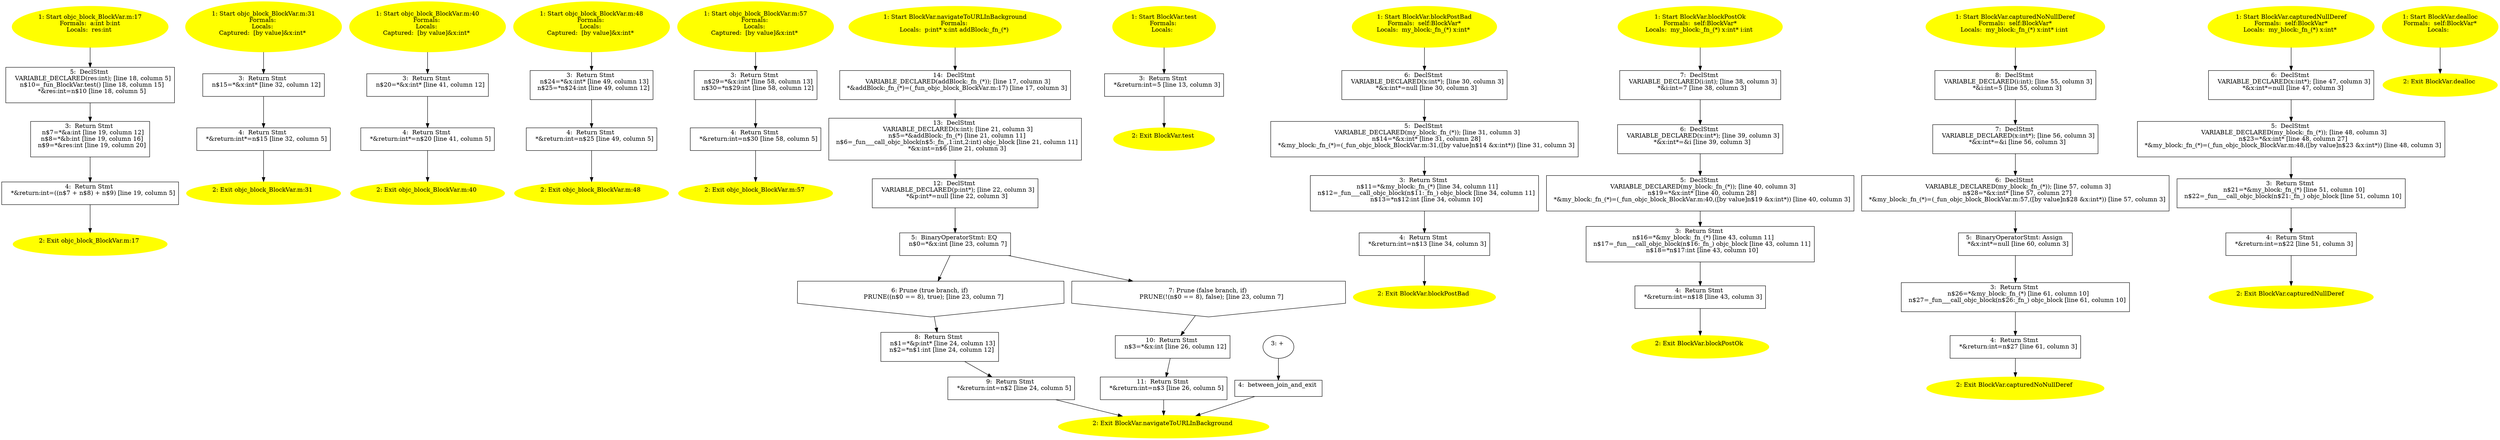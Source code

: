 /* @generated */
digraph cfg {
"objc_block_BlockVar.m:17_93ad5656.0add90873414adf7_1" [label="1: Start objc_block_BlockVar.m:17\nFormals:  a:int b:int\nLocals:  res:int \n  " color=yellow style=filled]
	

	 "objc_block_BlockVar.m:17_93ad5656.0add90873414adf7_1" -> "objc_block_BlockVar.m:17_93ad5656.0add90873414adf7_5" ;
"objc_block_BlockVar.m:17_93ad5656.0add90873414adf7_2" [label="2: Exit objc_block_BlockVar.m:17 \n  " color=yellow style=filled]
	

"objc_block_BlockVar.m:17_93ad5656.0add90873414adf7_3" [label="3:  Return Stmt \n   n$7=*&a:int [line 19, column 12]\n  n$8=*&b:int [line 19, column 16]\n  n$9=*&res:int [line 19, column 20]\n " shape="box"]
	

	 "objc_block_BlockVar.m:17_93ad5656.0add90873414adf7_3" -> "objc_block_BlockVar.m:17_93ad5656.0add90873414adf7_4" ;
"objc_block_BlockVar.m:17_93ad5656.0add90873414adf7_4" [label="4:  Return Stmt \n   *&return:int=((n$7 + n$8) + n$9) [line 19, column 5]\n " shape="box"]
	

	 "objc_block_BlockVar.m:17_93ad5656.0add90873414adf7_4" -> "objc_block_BlockVar.m:17_93ad5656.0add90873414adf7_2" ;
"objc_block_BlockVar.m:17_93ad5656.0add90873414adf7_5" [label="5:  DeclStmt \n   VARIABLE_DECLARED(res:int); [line 18, column 5]\n  n$10=_fun_BlockVar.test() [line 18, column 15]\n  *&res:int=n$10 [line 18, column 5]\n " shape="box"]
	

	 "objc_block_BlockVar.m:17_93ad5656.0add90873414adf7_5" -> "objc_block_BlockVar.m:17_93ad5656.0add90873414adf7_3" ;
"objc_block_BlockVar.m:31_872ed0d1.e2ed66273e9a08c3_1" [label="1: Start objc_block_BlockVar.m:31\nFormals: \nLocals: \nCaptured:  [by value]&x:int* \n  " color=yellow style=filled]
	

	 "objc_block_BlockVar.m:31_872ed0d1.e2ed66273e9a08c3_1" -> "objc_block_BlockVar.m:31_872ed0d1.e2ed66273e9a08c3_3" ;
"objc_block_BlockVar.m:31_872ed0d1.e2ed66273e9a08c3_2" [label="2: Exit objc_block_BlockVar.m:31 \n  " color=yellow style=filled]
	

"objc_block_BlockVar.m:31_872ed0d1.e2ed66273e9a08c3_3" [label="3:  Return Stmt \n   n$15=*&x:int* [line 32, column 12]\n " shape="box"]
	

	 "objc_block_BlockVar.m:31_872ed0d1.e2ed66273e9a08c3_3" -> "objc_block_BlockVar.m:31_872ed0d1.e2ed66273e9a08c3_4" ;
"objc_block_BlockVar.m:31_872ed0d1.e2ed66273e9a08c3_4" [label="4:  Return Stmt \n   *&return:int*=n$15 [line 32, column 5]\n " shape="box"]
	

	 "objc_block_BlockVar.m:31_872ed0d1.e2ed66273e9a08c3_4" -> "objc_block_BlockVar.m:31_872ed0d1.e2ed66273e9a08c3_2" ;
"objc_block_BlockVar.m:40_97ffacd5.be5a8ffd23568198_1" [label="1: Start objc_block_BlockVar.m:40\nFormals: \nLocals: \nCaptured:  [by value]&x:int* \n  " color=yellow style=filled]
	

	 "objc_block_BlockVar.m:40_97ffacd5.be5a8ffd23568198_1" -> "objc_block_BlockVar.m:40_97ffacd5.be5a8ffd23568198_3" ;
"objc_block_BlockVar.m:40_97ffacd5.be5a8ffd23568198_2" [label="2: Exit objc_block_BlockVar.m:40 \n  " color=yellow style=filled]
	

"objc_block_BlockVar.m:40_97ffacd5.be5a8ffd23568198_3" [label="3:  Return Stmt \n   n$20=*&x:int* [line 41, column 12]\n " shape="box"]
	

	 "objc_block_BlockVar.m:40_97ffacd5.be5a8ffd23568198_3" -> "objc_block_BlockVar.m:40_97ffacd5.be5a8ffd23568198_4" ;
"objc_block_BlockVar.m:40_97ffacd5.be5a8ffd23568198_4" [label="4:  Return Stmt \n   *&return:int*=n$20 [line 41, column 5]\n " shape="box"]
	

	 "objc_block_BlockVar.m:40_97ffacd5.be5a8ffd23568198_4" -> "objc_block_BlockVar.m:40_97ffacd5.be5a8ffd23568198_2" ;
"objc_block_BlockVar.m:48_283e6dc2.92438ab0fcea67b3_1" [label="1: Start objc_block_BlockVar.m:48\nFormals: \nLocals: \nCaptured:  [by value]&x:int* \n  " color=yellow style=filled]
	

	 "objc_block_BlockVar.m:48_283e6dc2.92438ab0fcea67b3_1" -> "objc_block_BlockVar.m:48_283e6dc2.92438ab0fcea67b3_3" ;
"objc_block_BlockVar.m:48_283e6dc2.92438ab0fcea67b3_2" [label="2: Exit objc_block_BlockVar.m:48 \n  " color=yellow style=filled]
	

"objc_block_BlockVar.m:48_283e6dc2.92438ab0fcea67b3_3" [label="3:  Return Stmt \n   n$24=*&x:int* [line 49, column 13]\n  n$25=*n$24:int [line 49, column 12]\n " shape="box"]
	

	 "objc_block_BlockVar.m:48_283e6dc2.92438ab0fcea67b3_3" -> "objc_block_BlockVar.m:48_283e6dc2.92438ab0fcea67b3_4" ;
"objc_block_BlockVar.m:48_283e6dc2.92438ab0fcea67b3_4" [label="4:  Return Stmt \n   *&return:int=n$25 [line 49, column 5]\n " shape="box"]
	

	 "objc_block_BlockVar.m:48_283e6dc2.92438ab0fcea67b3_4" -> "objc_block_BlockVar.m:48_283e6dc2.92438ab0fcea67b3_2" ;
"objc_block_BlockVar.m:57_99feb6f8.88ceda83a8e9bda1_1" [label="1: Start objc_block_BlockVar.m:57\nFormals: \nLocals: \nCaptured:  [by value]&x:int* \n  " color=yellow style=filled]
	

	 "objc_block_BlockVar.m:57_99feb6f8.88ceda83a8e9bda1_1" -> "objc_block_BlockVar.m:57_99feb6f8.88ceda83a8e9bda1_3" ;
"objc_block_BlockVar.m:57_99feb6f8.88ceda83a8e9bda1_2" [label="2: Exit objc_block_BlockVar.m:57 \n  " color=yellow style=filled]
	

"objc_block_BlockVar.m:57_99feb6f8.88ceda83a8e9bda1_3" [label="3:  Return Stmt \n   n$29=*&x:int* [line 58, column 13]\n  n$30=*n$29:int [line 58, column 12]\n " shape="box"]
	

	 "objc_block_BlockVar.m:57_99feb6f8.88ceda83a8e9bda1_3" -> "objc_block_BlockVar.m:57_99feb6f8.88ceda83a8e9bda1_4" ;
"objc_block_BlockVar.m:57_99feb6f8.88ceda83a8e9bda1_4" [label="4:  Return Stmt \n   *&return:int=n$30 [line 58, column 5]\n " shape="box"]
	

	 "objc_block_BlockVar.m:57_99feb6f8.88ceda83a8e9bda1_4" -> "objc_block_BlockVar.m:57_99feb6f8.88ceda83a8e9bda1_2" ;
"navigateToURLInBackground#BlockVa.8013af6ffddfbf14_1" [label="1: Start BlockVar.navigateToURLInBackground\nFormals: \nLocals:  p:int* x:int addBlock:_fn_(*) \n  " color=yellow style=filled]
	

	 "navigateToURLInBackground#BlockVa.8013af6ffddfbf14_1" -> "navigateToURLInBackground#BlockVa.8013af6ffddfbf14_14" ;
"navigateToURLInBackground#BlockVa.8013af6ffddfbf14_2" [label="2: Exit BlockVar.navigateToURLInBackground \n  " color=yellow style=filled]
	

"navigateToURLInBackground#BlockVa.8013af6ffddfbf14_3" [label="3: + \n  " ]
	

	 "navigateToURLInBackground#BlockVa.8013af6ffddfbf14_3" -> "navigateToURLInBackground#BlockVa.8013af6ffddfbf14_4" ;
"navigateToURLInBackground#BlockVa.8013af6ffddfbf14_4" [label="4:  between_join_and_exit \n  " shape="box"]
	

	 "navigateToURLInBackground#BlockVa.8013af6ffddfbf14_4" -> "navigateToURLInBackground#BlockVa.8013af6ffddfbf14_2" ;
"navigateToURLInBackground#BlockVa.8013af6ffddfbf14_5" [label="5:  BinaryOperatorStmt: EQ \n   n$0=*&x:int [line 23, column 7]\n " shape="box"]
	

	 "navigateToURLInBackground#BlockVa.8013af6ffddfbf14_5" -> "navigateToURLInBackground#BlockVa.8013af6ffddfbf14_6" ;
	 "navigateToURLInBackground#BlockVa.8013af6ffddfbf14_5" -> "navigateToURLInBackground#BlockVa.8013af6ffddfbf14_7" ;
"navigateToURLInBackground#BlockVa.8013af6ffddfbf14_6" [label="6: Prune (true branch, if) \n   PRUNE((n$0 == 8), true); [line 23, column 7]\n " shape="invhouse"]
	

	 "navigateToURLInBackground#BlockVa.8013af6ffddfbf14_6" -> "navigateToURLInBackground#BlockVa.8013af6ffddfbf14_8" ;
"navigateToURLInBackground#BlockVa.8013af6ffddfbf14_7" [label="7: Prune (false branch, if) \n   PRUNE(!(n$0 == 8), false); [line 23, column 7]\n " shape="invhouse"]
	

	 "navigateToURLInBackground#BlockVa.8013af6ffddfbf14_7" -> "navigateToURLInBackground#BlockVa.8013af6ffddfbf14_10" ;
"navigateToURLInBackground#BlockVa.8013af6ffddfbf14_8" [label="8:  Return Stmt \n   n$1=*&p:int* [line 24, column 13]\n  n$2=*n$1:int [line 24, column 12]\n " shape="box"]
	

	 "navigateToURLInBackground#BlockVa.8013af6ffddfbf14_8" -> "navigateToURLInBackground#BlockVa.8013af6ffddfbf14_9" ;
"navigateToURLInBackground#BlockVa.8013af6ffddfbf14_9" [label="9:  Return Stmt \n   *&return:int=n$2 [line 24, column 5]\n " shape="box"]
	

	 "navigateToURLInBackground#BlockVa.8013af6ffddfbf14_9" -> "navigateToURLInBackground#BlockVa.8013af6ffddfbf14_2" ;
"navigateToURLInBackground#BlockVa.8013af6ffddfbf14_10" [label="10:  Return Stmt \n   n$3=*&x:int [line 26, column 12]\n " shape="box"]
	

	 "navigateToURLInBackground#BlockVa.8013af6ffddfbf14_10" -> "navigateToURLInBackground#BlockVa.8013af6ffddfbf14_11" ;
"navigateToURLInBackground#BlockVa.8013af6ffddfbf14_11" [label="11:  Return Stmt \n   *&return:int=n$3 [line 26, column 5]\n " shape="box"]
	

	 "navigateToURLInBackground#BlockVa.8013af6ffddfbf14_11" -> "navigateToURLInBackground#BlockVa.8013af6ffddfbf14_2" ;
"navigateToURLInBackground#BlockVa.8013af6ffddfbf14_12" [label="12:  DeclStmt \n   VARIABLE_DECLARED(p:int*); [line 22, column 3]\n  *&p:int*=null [line 22, column 3]\n " shape="box"]
	

	 "navigateToURLInBackground#BlockVa.8013af6ffddfbf14_12" -> "navigateToURLInBackground#BlockVa.8013af6ffddfbf14_5" ;
"navigateToURLInBackground#BlockVa.8013af6ffddfbf14_13" [label="13:  DeclStmt \n   VARIABLE_DECLARED(x:int); [line 21, column 3]\n  n$5=*&addBlock:_fn_(*) [line 21, column 11]\n  n$6=_fun___call_objc_block(n$5:_fn_,1:int,2:int) objc_block [line 21, column 11]\n  *&x:int=n$6 [line 21, column 3]\n " shape="box"]
	

	 "navigateToURLInBackground#BlockVa.8013af6ffddfbf14_13" -> "navigateToURLInBackground#BlockVa.8013af6ffddfbf14_12" ;
"navigateToURLInBackground#BlockVa.8013af6ffddfbf14_14" [label="14:  DeclStmt \n   VARIABLE_DECLARED(addBlock:_fn_(*)); [line 17, column 3]\n  *&addBlock:_fn_(*)=(_fun_objc_block_BlockVar.m:17) [line 17, column 3]\n " shape="box"]
	

	 "navigateToURLInBackground#BlockVa.8013af6ffddfbf14_14" -> "navigateToURLInBackground#BlockVa.8013af6ffddfbf14_13" ;
"test#BlockVar#[class].9f8bbfa4e16dd084_1" [label="1: Start BlockVar.test\nFormals: \nLocals:  \n  " color=yellow style=filled]
	

	 "test#BlockVar#[class].9f8bbfa4e16dd084_1" -> "test#BlockVar#[class].9f8bbfa4e16dd084_3" ;
"test#BlockVar#[class].9f8bbfa4e16dd084_2" [label="2: Exit BlockVar.test \n  " color=yellow style=filled]
	

"test#BlockVar#[class].9f8bbfa4e16dd084_3" [label="3:  Return Stmt \n   *&return:int=5 [line 13, column 3]\n " shape="box"]
	

	 "test#BlockVar#[class].9f8bbfa4e16dd084_3" -> "test#BlockVar#[class].9f8bbfa4e16dd084_2" ;
"blockPostBad#BlockVar#[instance].47932460613f653f_1" [label="1: Start BlockVar.blockPostBad\nFormals:  self:BlockVar*\nLocals:  my_block:_fn_(*) x:int* \n  " color=yellow style=filled]
	

	 "blockPostBad#BlockVar#[instance].47932460613f653f_1" -> "blockPostBad#BlockVar#[instance].47932460613f653f_6" ;
"blockPostBad#BlockVar#[instance].47932460613f653f_2" [label="2: Exit BlockVar.blockPostBad \n  " color=yellow style=filled]
	

"blockPostBad#BlockVar#[instance].47932460613f653f_3" [label="3:  Return Stmt \n   n$11=*&my_block:_fn_(*) [line 34, column 11]\n  n$12=_fun___call_objc_block(n$11:_fn_) objc_block [line 34, column 11]\n  n$13=*n$12:int [line 34, column 10]\n " shape="box"]
	

	 "blockPostBad#BlockVar#[instance].47932460613f653f_3" -> "blockPostBad#BlockVar#[instance].47932460613f653f_4" ;
"blockPostBad#BlockVar#[instance].47932460613f653f_4" [label="4:  Return Stmt \n   *&return:int=n$13 [line 34, column 3]\n " shape="box"]
	

	 "blockPostBad#BlockVar#[instance].47932460613f653f_4" -> "blockPostBad#BlockVar#[instance].47932460613f653f_2" ;
"blockPostBad#BlockVar#[instance].47932460613f653f_5" [label="5:  DeclStmt \n   VARIABLE_DECLARED(my_block:_fn_(*)); [line 31, column 3]\n  n$14=*&x:int* [line 31, column 28]\n  *&my_block:_fn_(*)=(_fun_objc_block_BlockVar.m:31,([by value]n$14 &x:int*)) [line 31, column 3]\n " shape="box"]
	

	 "blockPostBad#BlockVar#[instance].47932460613f653f_5" -> "blockPostBad#BlockVar#[instance].47932460613f653f_3" ;
"blockPostBad#BlockVar#[instance].47932460613f653f_6" [label="6:  DeclStmt \n   VARIABLE_DECLARED(x:int*); [line 30, column 3]\n  *&x:int*=null [line 30, column 3]\n " shape="box"]
	

	 "blockPostBad#BlockVar#[instance].47932460613f653f_6" -> "blockPostBad#BlockVar#[instance].47932460613f653f_5" ;
"blockPostOk#BlockVar#[instance].a2b2d2d14542ee03_1" [label="1: Start BlockVar.blockPostOk\nFormals:  self:BlockVar*\nLocals:  my_block:_fn_(*) x:int* i:int \n  " color=yellow style=filled]
	

	 "blockPostOk#BlockVar#[instance].a2b2d2d14542ee03_1" -> "blockPostOk#BlockVar#[instance].a2b2d2d14542ee03_7" ;
"blockPostOk#BlockVar#[instance].a2b2d2d14542ee03_2" [label="2: Exit BlockVar.blockPostOk \n  " color=yellow style=filled]
	

"blockPostOk#BlockVar#[instance].a2b2d2d14542ee03_3" [label="3:  Return Stmt \n   n$16=*&my_block:_fn_(*) [line 43, column 11]\n  n$17=_fun___call_objc_block(n$16:_fn_) objc_block [line 43, column 11]\n  n$18=*n$17:int [line 43, column 10]\n " shape="box"]
	

	 "blockPostOk#BlockVar#[instance].a2b2d2d14542ee03_3" -> "blockPostOk#BlockVar#[instance].a2b2d2d14542ee03_4" ;
"blockPostOk#BlockVar#[instance].a2b2d2d14542ee03_4" [label="4:  Return Stmt \n   *&return:int=n$18 [line 43, column 3]\n " shape="box"]
	

	 "blockPostOk#BlockVar#[instance].a2b2d2d14542ee03_4" -> "blockPostOk#BlockVar#[instance].a2b2d2d14542ee03_2" ;
"blockPostOk#BlockVar#[instance].a2b2d2d14542ee03_5" [label="5:  DeclStmt \n   VARIABLE_DECLARED(my_block:_fn_(*)); [line 40, column 3]\n  n$19=*&x:int* [line 40, column 28]\n  *&my_block:_fn_(*)=(_fun_objc_block_BlockVar.m:40,([by value]n$19 &x:int*)) [line 40, column 3]\n " shape="box"]
	

	 "blockPostOk#BlockVar#[instance].a2b2d2d14542ee03_5" -> "blockPostOk#BlockVar#[instance].a2b2d2d14542ee03_3" ;
"blockPostOk#BlockVar#[instance].a2b2d2d14542ee03_6" [label="6:  DeclStmt \n   VARIABLE_DECLARED(x:int*); [line 39, column 3]\n  *&x:int*=&i [line 39, column 3]\n " shape="box"]
	

	 "blockPostOk#BlockVar#[instance].a2b2d2d14542ee03_6" -> "blockPostOk#BlockVar#[instance].a2b2d2d14542ee03_5" ;
"blockPostOk#BlockVar#[instance].a2b2d2d14542ee03_7" [label="7:  DeclStmt \n   VARIABLE_DECLARED(i:int); [line 38, column 3]\n  *&i:int=7 [line 38, column 3]\n " shape="box"]
	

	 "blockPostOk#BlockVar#[instance].a2b2d2d14542ee03_7" -> "blockPostOk#BlockVar#[instance].a2b2d2d14542ee03_6" ;
"capturedNoNullDeref#BlockVar#[ins.0edb1a16a0d48da5_1" [label="1: Start BlockVar.capturedNoNullDeref\nFormals:  self:BlockVar*\nLocals:  my_block:_fn_(*) x:int* i:int \n  " color=yellow style=filled]
	

	 "capturedNoNullDeref#BlockVar#[ins.0edb1a16a0d48da5_1" -> "capturedNoNullDeref#BlockVar#[ins.0edb1a16a0d48da5_8" ;
"capturedNoNullDeref#BlockVar#[ins.0edb1a16a0d48da5_2" [label="2: Exit BlockVar.capturedNoNullDeref \n  " color=yellow style=filled]
	

"capturedNoNullDeref#BlockVar#[ins.0edb1a16a0d48da5_3" [label="3:  Return Stmt \n   n$26=*&my_block:_fn_(*) [line 61, column 10]\n  n$27=_fun___call_objc_block(n$26:_fn_) objc_block [line 61, column 10]\n " shape="box"]
	

	 "capturedNoNullDeref#BlockVar#[ins.0edb1a16a0d48da5_3" -> "capturedNoNullDeref#BlockVar#[ins.0edb1a16a0d48da5_4" ;
"capturedNoNullDeref#BlockVar#[ins.0edb1a16a0d48da5_4" [label="4:  Return Stmt \n   *&return:int=n$27 [line 61, column 3]\n " shape="box"]
	

	 "capturedNoNullDeref#BlockVar#[ins.0edb1a16a0d48da5_4" -> "capturedNoNullDeref#BlockVar#[ins.0edb1a16a0d48da5_2" ;
"capturedNoNullDeref#BlockVar#[ins.0edb1a16a0d48da5_5" [label="5:  BinaryOperatorStmt: Assign \n   *&x:int*=null [line 60, column 3]\n " shape="box"]
	

	 "capturedNoNullDeref#BlockVar#[ins.0edb1a16a0d48da5_5" -> "capturedNoNullDeref#BlockVar#[ins.0edb1a16a0d48da5_3" ;
"capturedNoNullDeref#BlockVar#[ins.0edb1a16a0d48da5_6" [label="6:  DeclStmt \n   VARIABLE_DECLARED(my_block:_fn_(*)); [line 57, column 3]\n  n$28=*&x:int* [line 57, column 27]\n  *&my_block:_fn_(*)=(_fun_objc_block_BlockVar.m:57,([by value]n$28 &x:int*)) [line 57, column 3]\n " shape="box"]
	

	 "capturedNoNullDeref#BlockVar#[ins.0edb1a16a0d48da5_6" -> "capturedNoNullDeref#BlockVar#[ins.0edb1a16a0d48da5_5" ;
"capturedNoNullDeref#BlockVar#[ins.0edb1a16a0d48da5_7" [label="7:  DeclStmt \n   VARIABLE_DECLARED(x:int*); [line 56, column 3]\n  *&x:int*=&i [line 56, column 3]\n " shape="box"]
	

	 "capturedNoNullDeref#BlockVar#[ins.0edb1a16a0d48da5_7" -> "capturedNoNullDeref#BlockVar#[ins.0edb1a16a0d48da5_6" ;
"capturedNoNullDeref#BlockVar#[ins.0edb1a16a0d48da5_8" [label="8:  DeclStmt \n   VARIABLE_DECLARED(i:int); [line 55, column 3]\n  *&i:int=5 [line 55, column 3]\n " shape="box"]
	

	 "capturedNoNullDeref#BlockVar#[ins.0edb1a16a0d48da5_8" -> "capturedNoNullDeref#BlockVar#[ins.0edb1a16a0d48da5_7" ;
"capturedNullDeref#BlockVar#[insta.53b2f4512435f496_1" [label="1: Start BlockVar.capturedNullDeref\nFormals:  self:BlockVar*\nLocals:  my_block:_fn_(*) x:int* \n  " color=yellow style=filled]
	

	 "capturedNullDeref#BlockVar#[insta.53b2f4512435f496_1" -> "capturedNullDeref#BlockVar#[insta.53b2f4512435f496_6" ;
"capturedNullDeref#BlockVar#[insta.53b2f4512435f496_2" [label="2: Exit BlockVar.capturedNullDeref \n  " color=yellow style=filled]
	

"capturedNullDeref#BlockVar#[insta.53b2f4512435f496_3" [label="3:  Return Stmt \n   n$21=*&my_block:_fn_(*) [line 51, column 10]\n  n$22=_fun___call_objc_block(n$21:_fn_) objc_block [line 51, column 10]\n " shape="box"]
	

	 "capturedNullDeref#BlockVar#[insta.53b2f4512435f496_3" -> "capturedNullDeref#BlockVar#[insta.53b2f4512435f496_4" ;
"capturedNullDeref#BlockVar#[insta.53b2f4512435f496_4" [label="4:  Return Stmt \n   *&return:int=n$22 [line 51, column 3]\n " shape="box"]
	

	 "capturedNullDeref#BlockVar#[insta.53b2f4512435f496_4" -> "capturedNullDeref#BlockVar#[insta.53b2f4512435f496_2" ;
"capturedNullDeref#BlockVar#[insta.53b2f4512435f496_5" [label="5:  DeclStmt \n   VARIABLE_DECLARED(my_block:_fn_(*)); [line 48, column 3]\n  n$23=*&x:int* [line 48, column 27]\n  *&my_block:_fn_(*)=(_fun_objc_block_BlockVar.m:48,([by value]n$23 &x:int*)) [line 48, column 3]\n " shape="box"]
	

	 "capturedNullDeref#BlockVar#[insta.53b2f4512435f496_5" -> "capturedNullDeref#BlockVar#[insta.53b2f4512435f496_3" ;
"capturedNullDeref#BlockVar#[insta.53b2f4512435f496_6" [label="6:  DeclStmt \n   VARIABLE_DECLARED(x:int*); [line 47, column 3]\n  *&x:int*=null [line 47, column 3]\n " shape="box"]
	

	 "capturedNullDeref#BlockVar#[insta.53b2f4512435f496_6" -> "capturedNullDeref#BlockVar#[insta.53b2f4512435f496_5" ;
"dealloc#BlockVar#[instance].9be5c548192703bd_1" [label="1: Start BlockVar.dealloc\nFormals:  self:BlockVar*\nLocals:  \n  " color=yellow style=filled]
	

	 "dealloc#BlockVar#[instance].9be5c548192703bd_1" -> "dealloc#BlockVar#[instance].9be5c548192703bd_2" ;
"dealloc#BlockVar#[instance].9be5c548192703bd_2" [label="2: Exit BlockVar.dealloc \n  " color=yellow style=filled]
	

}
